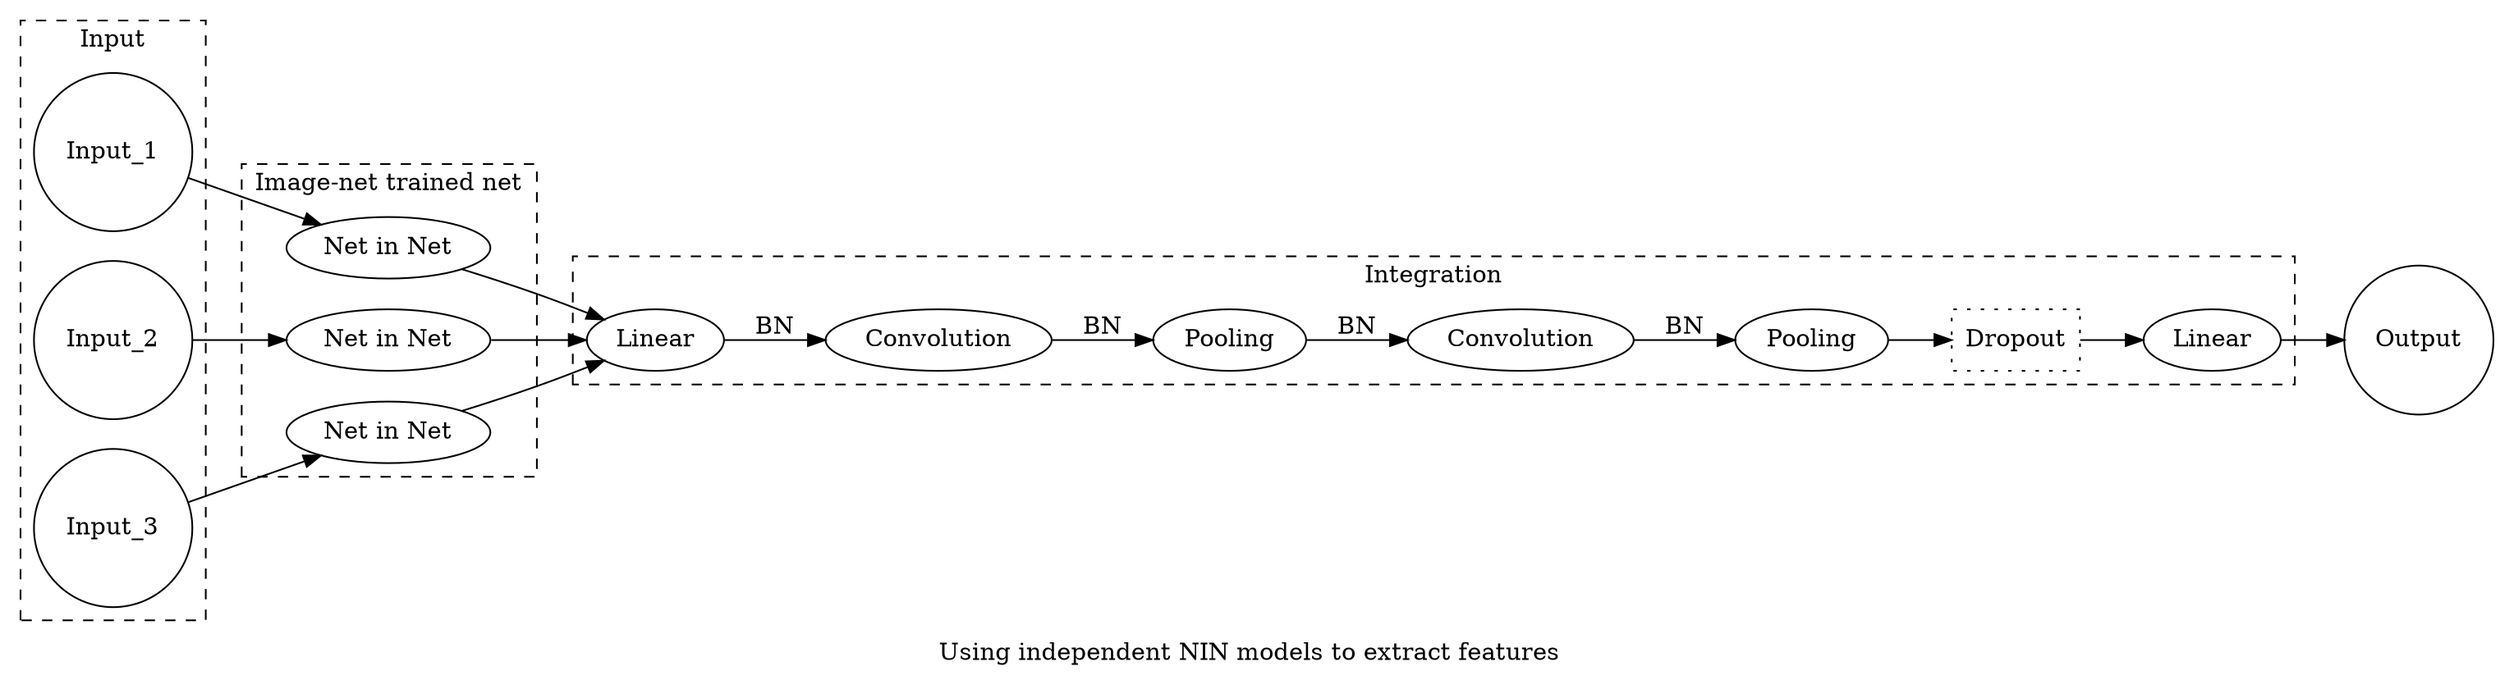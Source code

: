 digraph {
    label="Using independent NIN models to extract features";
    rankdir=LR;
    subgraph cluster_Input { 
            label="Input";
            Input_1;
            Input_2;
            Input_3;
            style="dashed";
    }
    
    subgraph cluster_ImageNet_Model { 
            label="Image-net trained net";
            style="dashed";
            NIN_1[label="Net in Net"];
            NIN_2[label="Net in Net"];
            NIN_3[label="Net in Net"];
    }
    
    subgraph cluster_Integration_Model { 
            style="dashed";
            label="Integration"; 
            Linear_1[label="Linear"];
            CONV_1[label="Convolution"];
            CONV_2[label="Convolution"];
            Pooling_1[label="Pooling"];
            Pooling_2[label="Pooling"];
            Dropout[shape=box,colour="gray";style="dotted"];
            Linear_2[label="Linear"];
    }
    
    Output[shape=circle];
    Input_1[shape=circle];
    Input_2[shape=circle];
    Input_3[shape=circle];
    
    Input_1 -> NIN_1
    Input_2 -> NIN_2
    Input_3 -> NIN_3
    
    NIN_1->Linear_1;
    NIN_2->Linear_1;
    NIN_3->Linear_1;
    
    Linear_1  -> CONV_1[label="BN"];
    CONV_1    -> Pooling_1[label="BN"];
    Pooling_1 -> CONV_2[label="BN"];
    CONV_2    -> Pooling_2[label="BN"];
    Pooling_2 -> Dropout;
    Dropout   -> Linear_2;
    Linear_2  -> Output
}

